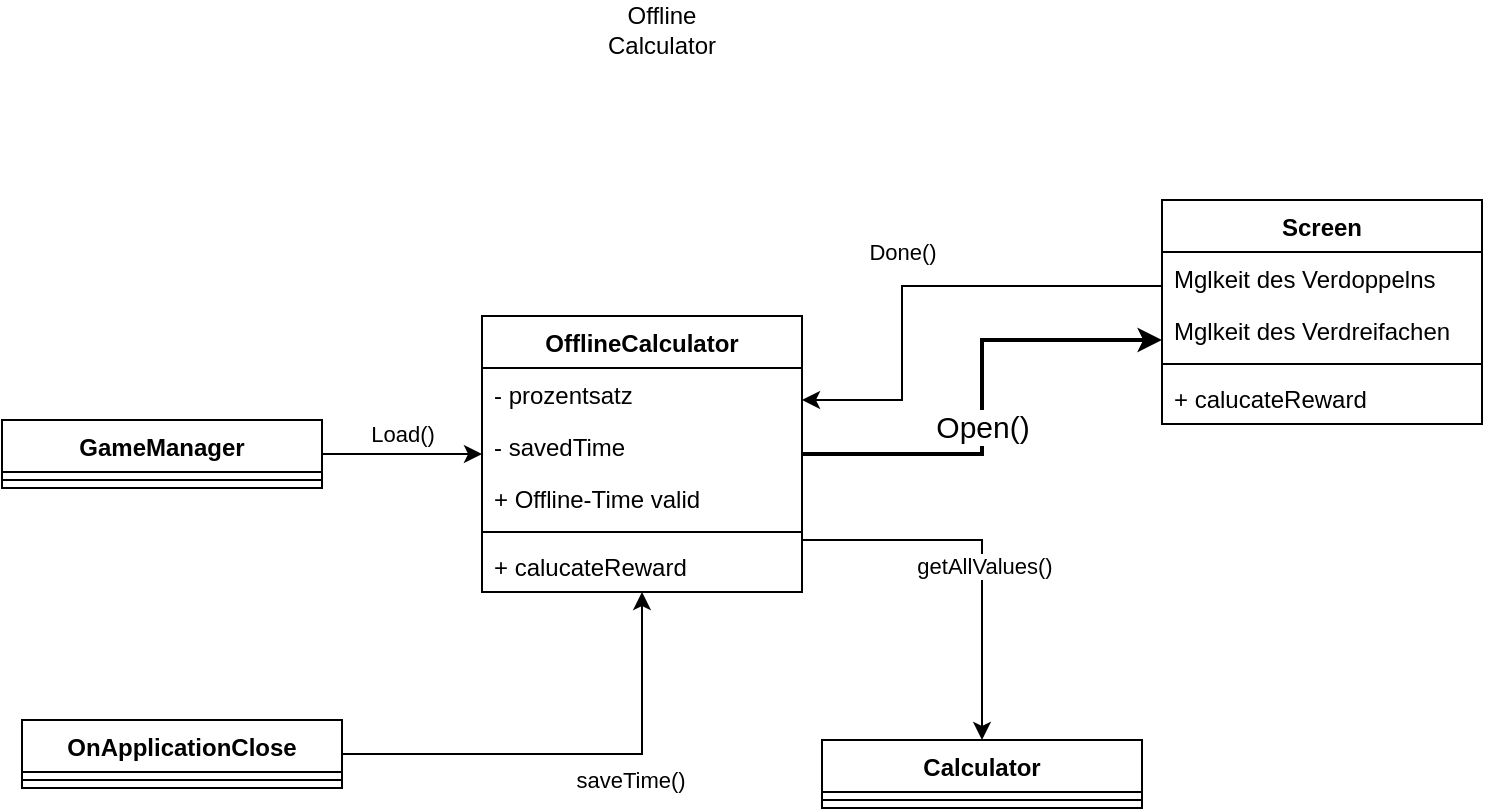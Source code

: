 <mxfile version="23.1.8" type="device">
  <diagram name="Seite-1" id="E-Y0wc6GR2pNmB1uPgyP">
    <mxGraphModel dx="1386" dy="759" grid="1" gridSize="10" guides="1" tooltips="1" connect="1" arrows="1" fold="1" page="1" pageScale="1" pageWidth="827" pageHeight="1169" math="0" shadow="0">
      <root>
        <mxCell id="0" />
        <mxCell id="1" parent="0" />
        <mxCell id="anx8fXZ-Dg-yJ3C-ajO4-1" value="Offline Calculator" style="text;html=1;align=center;verticalAlign=middle;whiteSpace=wrap;rounded=0;" parent="1" vertex="1">
          <mxGeometry x="330" y="40" width="60" height="30" as="geometry" />
        </mxCell>
        <mxCell id="anx8fXZ-Dg-yJ3C-ajO4-16" style="edgeStyle=orthogonalEdgeStyle;rounded=0;orthogonalLoop=1;jettySize=auto;html=1;" parent="1" source="anx8fXZ-Dg-yJ3C-ajO4-2" target="anx8fXZ-Dg-yJ3C-ajO4-12" edge="1">
          <mxGeometry relative="1" as="geometry">
            <Array as="points">
              <mxPoint x="520" y="310" />
            </Array>
          </mxGeometry>
        </mxCell>
        <mxCell id="anx8fXZ-Dg-yJ3C-ajO4-17" value="getAllValues()" style="edgeLabel;html=1;align=center;verticalAlign=middle;resizable=0;points=[];" parent="anx8fXZ-Dg-yJ3C-ajO4-16" vertex="1" connectable="0">
          <mxGeometry x="0.188" y="1" relative="1" as="geometry">
            <mxPoint y="-10" as="offset" />
          </mxGeometry>
        </mxCell>
        <mxCell id="cWrUNTGdfXdJ4vohaMzQ-17" style="edgeStyle=orthogonalEdgeStyle;rounded=0;orthogonalLoop=1;jettySize=auto;html=1;strokeWidth=2;" edge="1" parent="1" source="anx8fXZ-Dg-yJ3C-ajO4-2" target="cWrUNTGdfXdJ4vohaMzQ-13">
          <mxGeometry relative="1" as="geometry">
            <Array as="points">
              <mxPoint x="520" y="267" />
              <mxPoint x="520" y="210" />
            </Array>
          </mxGeometry>
        </mxCell>
        <mxCell id="cWrUNTGdfXdJ4vohaMzQ-22" value="Open()" style="edgeLabel;html=1;align=center;verticalAlign=middle;resizable=0;points=[];fontSize=15;" vertex="1" connectable="0" parent="cWrUNTGdfXdJ4vohaMzQ-17">
          <mxGeometry x="-0.122" relative="1" as="geometry">
            <mxPoint as="offset" />
          </mxGeometry>
        </mxCell>
        <mxCell id="anx8fXZ-Dg-yJ3C-ajO4-2" value="OfflineCalculator" style="swimlane;fontStyle=1;align=center;verticalAlign=top;childLayout=stackLayout;horizontal=1;startSize=26;horizontalStack=0;resizeParent=1;resizeParentMax=0;resizeLast=0;collapsible=1;marginBottom=0;whiteSpace=wrap;html=1;" parent="1" vertex="1">
          <mxGeometry x="270" y="198" width="160" height="138" as="geometry" />
        </mxCell>
        <mxCell id="anx8fXZ-Dg-yJ3C-ajO4-3" value="- prozentsatz" style="text;strokeColor=none;fillColor=none;align=left;verticalAlign=top;spacingLeft=4;spacingRight=4;overflow=hidden;rotatable=0;points=[[0,0.5],[1,0.5]];portConstraint=eastwest;whiteSpace=wrap;html=1;" parent="anx8fXZ-Dg-yJ3C-ajO4-2" vertex="1">
          <mxGeometry y="26" width="160" height="26" as="geometry" />
        </mxCell>
        <mxCell id="cWrUNTGdfXdJ4vohaMzQ-9" value="- savedTime" style="text;strokeColor=none;fillColor=none;align=left;verticalAlign=top;spacingLeft=4;spacingRight=4;overflow=hidden;rotatable=0;points=[[0,0.5],[1,0.5]];portConstraint=eastwest;whiteSpace=wrap;html=1;" vertex="1" parent="anx8fXZ-Dg-yJ3C-ajO4-2">
          <mxGeometry y="52" width="160" height="26" as="geometry" />
        </mxCell>
        <mxCell id="cWrUNTGdfXdJ4vohaMzQ-24" value="+ Offline-Time valid" style="text;strokeColor=none;fillColor=none;align=left;verticalAlign=top;spacingLeft=4;spacingRight=4;overflow=hidden;rotatable=0;points=[[0,0.5],[1,0.5]];portConstraint=eastwest;whiteSpace=wrap;html=1;" vertex="1" parent="anx8fXZ-Dg-yJ3C-ajO4-2">
          <mxGeometry y="78" width="160" height="26" as="geometry" />
        </mxCell>
        <mxCell id="anx8fXZ-Dg-yJ3C-ajO4-4" value="" style="line;strokeWidth=1;fillColor=none;align=left;verticalAlign=middle;spacingTop=-1;spacingLeft=3;spacingRight=3;rotatable=0;labelPosition=right;points=[];portConstraint=eastwest;strokeColor=inherit;" parent="anx8fXZ-Dg-yJ3C-ajO4-2" vertex="1">
          <mxGeometry y="104" width="160" height="8" as="geometry" />
        </mxCell>
        <mxCell id="cWrUNTGdfXdJ4vohaMzQ-10" value="+ calucateReward" style="text;strokeColor=none;fillColor=none;align=left;verticalAlign=top;spacingLeft=4;spacingRight=4;overflow=hidden;rotatable=0;points=[[0,0.5],[1,0.5]];portConstraint=eastwest;whiteSpace=wrap;html=1;" vertex="1" parent="anx8fXZ-Dg-yJ3C-ajO4-2">
          <mxGeometry y="112" width="160" height="26" as="geometry" />
        </mxCell>
        <mxCell id="anx8fXZ-Dg-yJ3C-ajO4-10" style="edgeStyle=orthogonalEdgeStyle;rounded=0;orthogonalLoop=1;jettySize=auto;html=1;" parent="1" source="anx8fXZ-Dg-yJ3C-ajO4-6" target="anx8fXZ-Dg-yJ3C-ajO4-2" edge="1">
          <mxGeometry relative="1" as="geometry" />
        </mxCell>
        <mxCell id="anx8fXZ-Dg-yJ3C-ajO4-11" value="Load()" style="edgeLabel;html=1;align=center;verticalAlign=middle;resizable=0;points=[];" parent="anx8fXZ-Dg-yJ3C-ajO4-10" vertex="1" connectable="0">
          <mxGeometry relative="1" as="geometry">
            <mxPoint y="-10" as="offset" />
          </mxGeometry>
        </mxCell>
        <mxCell id="anx8fXZ-Dg-yJ3C-ajO4-6" value="GameManager" style="swimlane;fontStyle=1;align=center;verticalAlign=top;childLayout=stackLayout;horizontal=1;startSize=26;horizontalStack=0;resizeParent=1;resizeParentMax=0;resizeLast=0;collapsible=1;marginBottom=0;whiteSpace=wrap;html=1;" parent="1" vertex="1">
          <mxGeometry x="30" y="250" width="160" height="34" as="geometry" />
        </mxCell>
        <mxCell id="anx8fXZ-Dg-yJ3C-ajO4-8" value="" style="line;strokeWidth=1;fillColor=none;align=left;verticalAlign=middle;spacingTop=-1;spacingLeft=3;spacingRight=3;rotatable=0;labelPosition=right;points=[];portConstraint=eastwest;strokeColor=inherit;" parent="anx8fXZ-Dg-yJ3C-ajO4-6" vertex="1">
          <mxGeometry y="26" width="160" height="8" as="geometry" />
        </mxCell>
        <mxCell id="anx8fXZ-Dg-yJ3C-ajO4-12" value="Calculator" style="swimlane;fontStyle=1;align=center;verticalAlign=top;childLayout=stackLayout;horizontal=1;startSize=26;horizontalStack=0;resizeParent=1;resizeParentMax=0;resizeLast=0;collapsible=1;marginBottom=0;whiteSpace=wrap;html=1;" parent="1" vertex="1">
          <mxGeometry x="440" y="410" width="160" height="34" as="geometry" />
        </mxCell>
        <mxCell id="anx8fXZ-Dg-yJ3C-ajO4-14" value="" style="line;strokeWidth=1;fillColor=none;align=left;verticalAlign=middle;spacingTop=-1;spacingLeft=3;spacingRight=3;rotatable=0;labelPosition=right;points=[];portConstraint=eastwest;strokeColor=inherit;" parent="anx8fXZ-Dg-yJ3C-ajO4-12" vertex="1">
          <mxGeometry y="26" width="160" height="8" as="geometry" />
        </mxCell>
        <mxCell id="cWrUNTGdfXdJ4vohaMzQ-11" style="edgeStyle=orthogonalEdgeStyle;rounded=0;orthogonalLoop=1;jettySize=auto;html=1;jumpSize=23;jumpStyle=gap;" edge="1" parent="1" source="cWrUNTGdfXdJ4vohaMzQ-5" target="anx8fXZ-Dg-yJ3C-ajO4-2">
          <mxGeometry relative="1" as="geometry" />
        </mxCell>
        <mxCell id="cWrUNTGdfXdJ4vohaMzQ-12" value="saveTime()" style="edgeLabel;html=1;align=center;verticalAlign=middle;resizable=0;points=[];" vertex="1" connectable="0" parent="cWrUNTGdfXdJ4vohaMzQ-11">
          <mxGeometry x="0.035" y="-1" relative="1" as="geometry">
            <mxPoint x="24" y="12" as="offset" />
          </mxGeometry>
        </mxCell>
        <mxCell id="cWrUNTGdfXdJ4vohaMzQ-5" value="OnApplicationClose" style="swimlane;fontStyle=1;align=center;verticalAlign=top;childLayout=stackLayout;horizontal=1;startSize=26;horizontalStack=0;resizeParent=1;resizeParentMax=0;resizeLast=0;collapsible=1;marginBottom=0;whiteSpace=wrap;html=1;" vertex="1" parent="1">
          <mxGeometry x="40" y="400" width="160" height="34" as="geometry" />
        </mxCell>
        <mxCell id="cWrUNTGdfXdJ4vohaMzQ-7" value="" style="line;strokeWidth=1;fillColor=none;align=left;verticalAlign=middle;spacingTop=-1;spacingLeft=3;spacingRight=3;rotatable=0;labelPosition=right;points=[];portConstraint=eastwest;strokeColor=inherit;" vertex="1" parent="cWrUNTGdfXdJ4vohaMzQ-5">
          <mxGeometry y="26" width="160" height="8" as="geometry" />
        </mxCell>
        <mxCell id="cWrUNTGdfXdJ4vohaMzQ-20" style="edgeStyle=orthogonalEdgeStyle;rounded=0;orthogonalLoop=1;jettySize=auto;html=1;" edge="1" parent="1" source="cWrUNTGdfXdJ4vohaMzQ-13" target="anx8fXZ-Dg-yJ3C-ajO4-2">
          <mxGeometry relative="1" as="geometry">
            <Array as="points">
              <mxPoint x="480" y="183" />
              <mxPoint x="480" y="240" />
            </Array>
          </mxGeometry>
        </mxCell>
        <mxCell id="cWrUNTGdfXdJ4vohaMzQ-21" value="Done()" style="edgeLabel;html=1;align=center;verticalAlign=middle;resizable=0;points=[];" vertex="1" connectable="0" parent="cWrUNTGdfXdJ4vohaMzQ-20">
          <mxGeometry x="-0.249" y="-2" relative="1" as="geometry">
            <mxPoint x="-41" y="-15" as="offset" />
          </mxGeometry>
        </mxCell>
        <mxCell id="cWrUNTGdfXdJ4vohaMzQ-13" value="Screen" style="swimlane;fontStyle=1;align=center;verticalAlign=top;childLayout=stackLayout;horizontal=1;startSize=26;horizontalStack=0;resizeParent=1;resizeParentMax=0;resizeLast=0;collapsible=1;marginBottom=0;whiteSpace=wrap;html=1;" vertex="1" parent="1">
          <mxGeometry x="610" y="140" width="160" height="112" as="geometry" />
        </mxCell>
        <mxCell id="cWrUNTGdfXdJ4vohaMzQ-14" value="Mglkeit des Verdoppelns" style="text;strokeColor=none;fillColor=none;align=left;verticalAlign=top;spacingLeft=4;spacingRight=4;overflow=hidden;rotatable=0;points=[[0,0.5],[1,0.5]];portConstraint=eastwest;whiteSpace=wrap;html=1;" vertex="1" parent="cWrUNTGdfXdJ4vohaMzQ-13">
          <mxGeometry y="26" width="160" height="26" as="geometry" />
        </mxCell>
        <mxCell id="cWrUNTGdfXdJ4vohaMzQ-25" value="Mglkeit des Verdreifachen" style="text;strokeColor=none;fillColor=none;align=left;verticalAlign=top;spacingLeft=4;spacingRight=4;overflow=hidden;rotatable=0;points=[[0,0.5],[1,0.5]];portConstraint=eastwest;whiteSpace=wrap;html=1;" vertex="1" parent="cWrUNTGdfXdJ4vohaMzQ-13">
          <mxGeometry y="52" width="160" height="26" as="geometry" />
        </mxCell>
        <mxCell id="cWrUNTGdfXdJ4vohaMzQ-15" value="" style="line;strokeWidth=1;fillColor=none;align=left;verticalAlign=middle;spacingTop=-1;spacingLeft=3;spacingRight=3;rotatable=0;labelPosition=right;points=[];portConstraint=eastwest;strokeColor=inherit;" vertex="1" parent="cWrUNTGdfXdJ4vohaMzQ-13">
          <mxGeometry y="78" width="160" height="8" as="geometry" />
        </mxCell>
        <mxCell id="cWrUNTGdfXdJ4vohaMzQ-19" value="+ calucateReward" style="text;strokeColor=none;fillColor=none;align=left;verticalAlign=top;spacingLeft=4;spacingRight=4;overflow=hidden;rotatable=0;points=[[0,0.5],[1,0.5]];portConstraint=eastwest;whiteSpace=wrap;html=1;" vertex="1" parent="cWrUNTGdfXdJ4vohaMzQ-13">
          <mxGeometry y="86" width="160" height="26" as="geometry" />
        </mxCell>
      </root>
    </mxGraphModel>
  </diagram>
</mxfile>
